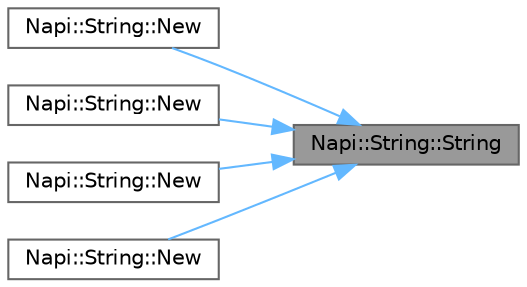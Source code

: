 digraph "Napi::String::String"
{
 // LATEX_PDF_SIZE
  bgcolor="transparent";
  edge [fontname=Helvetica,fontsize=10,labelfontname=Helvetica,labelfontsize=10];
  node [fontname=Helvetica,fontsize=10,shape=box,height=0.2,width=0.4];
  rankdir="RL";
  Node1 [id="Node000001",label="Napi::String::String",height=0.2,width=0.4,color="gray40", fillcolor="grey60", style="filled", fontcolor="black",tooltip="Creates a new empty String instance."];
  Node1 -> Node2 [id="edge1_Node000001_Node000002",dir="back",color="steelblue1",style="solid",tooltip=" "];
  Node2 [id="Node000002",label="Napi::String::New",height=0.2,width=0.4,color="grey40", fillcolor="white", style="filled",URL="$class_napi_1_1_string.html#acedfb69aec2516edb08b9a2156f85cef",tooltip="Creates a new String value from a UTF-8 encoded C string."];
  Node1 -> Node3 [id="edge2_Node000001_Node000003",dir="back",color="steelblue1",style="solid",tooltip=" "];
  Node3 [id="Node000003",label="Napi::String::New",height=0.2,width=0.4,color="grey40", fillcolor="white", style="filled",URL="$class_napi_1_1_string.html#ab408a6c8cc2eba3a04a4c55abfea9696",tooltip=" "];
  Node1 -> Node4 [id="edge3_Node000001_Node000004",dir="back",color="steelblue1",style="solid",tooltip=" "];
  Node4 [id="Node000004",label="Napi::String::New",height=0.2,width=0.4,color="grey40", fillcolor="white", style="filled",URL="$class_napi_1_1_string.html#a1eb0c0d2e76bf5e68847ff72901e1a6e",tooltip="Creates a new String value from a UTF-16 encoded C string."];
  Node1 -> Node5 [id="edge4_Node000001_Node000005",dir="back",color="steelblue1",style="solid",tooltip=" "];
  Node5 [id="Node000005",label="Napi::String::New",height=0.2,width=0.4,color="grey40", fillcolor="white", style="filled",URL="$class_napi_1_1_string.html#abbecd7ae1d6111f8c4e9f6180a788ac0",tooltip=" "];
}
